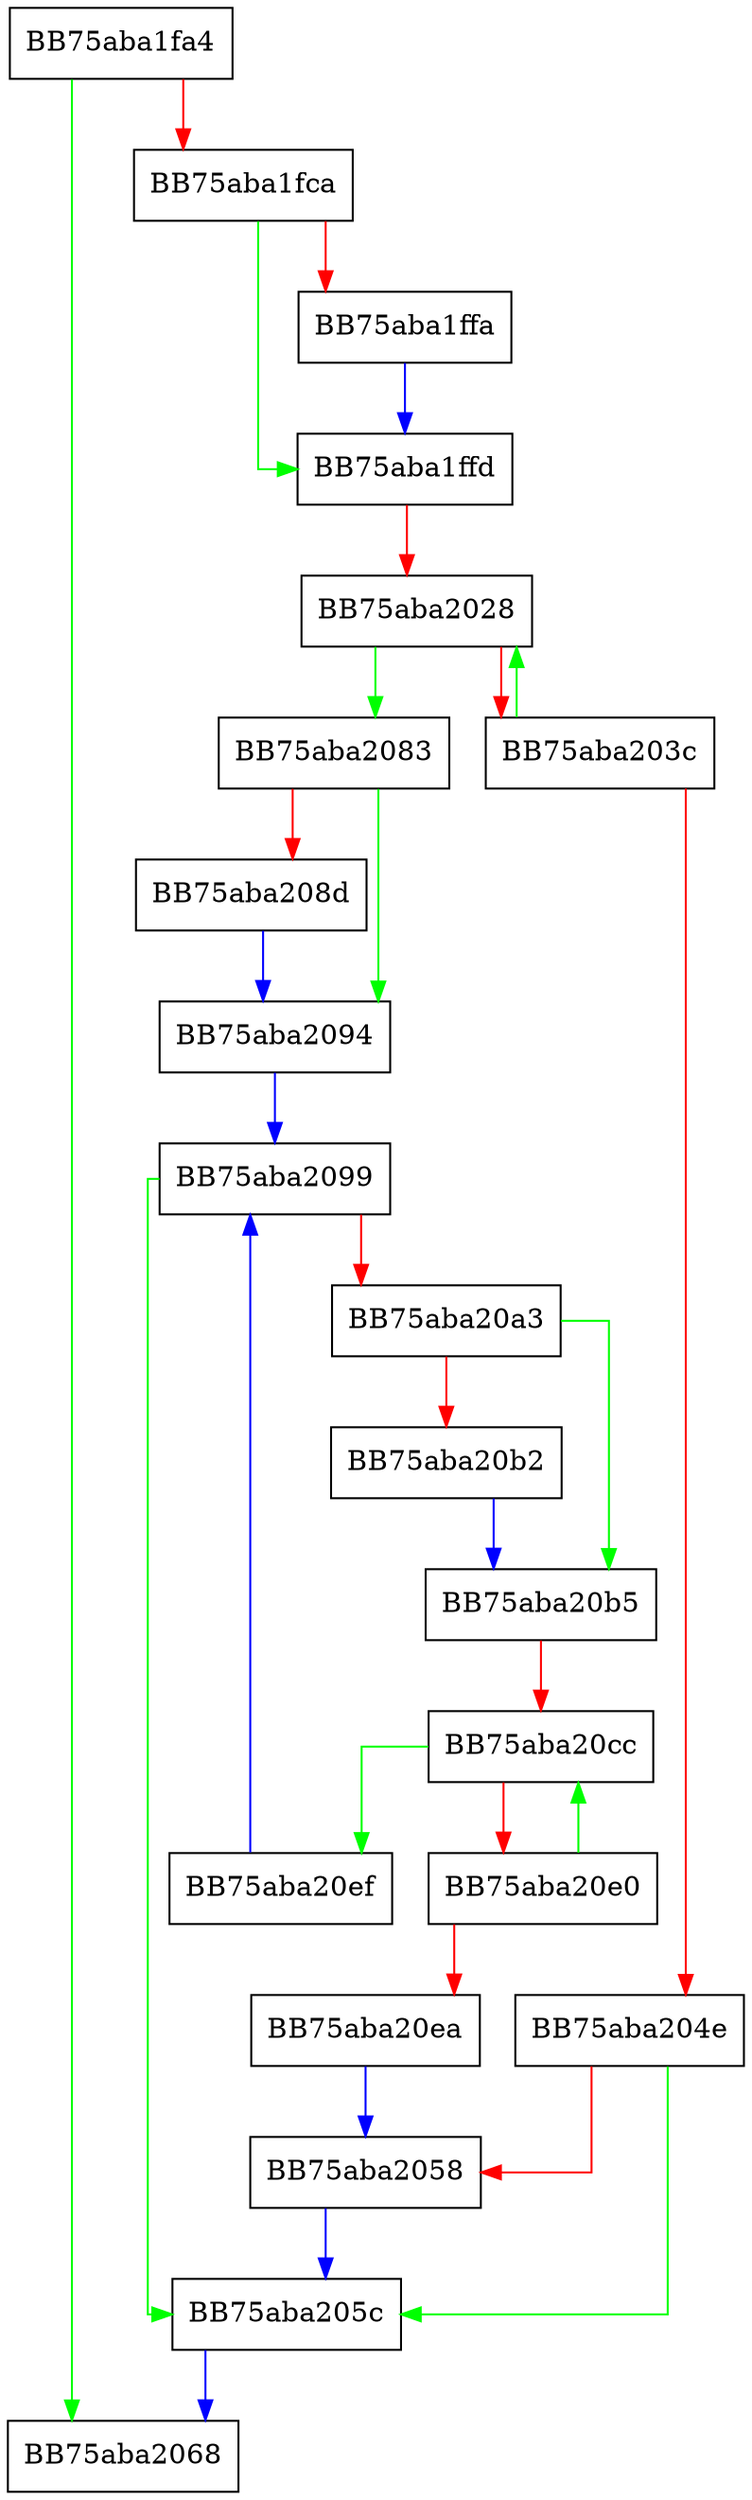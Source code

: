 digraph _Unchecked_erase {
  node [shape="box"];
  graph [splines=ortho];
  BB75aba1fa4 -> BB75aba2068 [color="green"];
  BB75aba1fa4 -> BB75aba1fca [color="red"];
  BB75aba1fca -> BB75aba1ffd [color="green"];
  BB75aba1fca -> BB75aba1ffa [color="red"];
  BB75aba1ffa -> BB75aba1ffd [color="blue"];
  BB75aba1ffd -> BB75aba2028 [color="red"];
  BB75aba2028 -> BB75aba2083 [color="green"];
  BB75aba2028 -> BB75aba203c [color="red"];
  BB75aba203c -> BB75aba2028 [color="green"];
  BB75aba203c -> BB75aba204e [color="red"];
  BB75aba204e -> BB75aba205c [color="green"];
  BB75aba204e -> BB75aba2058 [color="red"];
  BB75aba2058 -> BB75aba205c [color="blue"];
  BB75aba205c -> BB75aba2068 [color="blue"];
  BB75aba2083 -> BB75aba2094 [color="green"];
  BB75aba2083 -> BB75aba208d [color="red"];
  BB75aba208d -> BB75aba2094 [color="blue"];
  BB75aba2094 -> BB75aba2099 [color="blue"];
  BB75aba2099 -> BB75aba205c [color="green"];
  BB75aba2099 -> BB75aba20a3 [color="red"];
  BB75aba20a3 -> BB75aba20b5 [color="green"];
  BB75aba20a3 -> BB75aba20b2 [color="red"];
  BB75aba20b2 -> BB75aba20b5 [color="blue"];
  BB75aba20b5 -> BB75aba20cc [color="red"];
  BB75aba20cc -> BB75aba20ef [color="green"];
  BB75aba20cc -> BB75aba20e0 [color="red"];
  BB75aba20e0 -> BB75aba20cc [color="green"];
  BB75aba20e0 -> BB75aba20ea [color="red"];
  BB75aba20ea -> BB75aba2058 [color="blue"];
  BB75aba20ef -> BB75aba2099 [color="blue"];
}